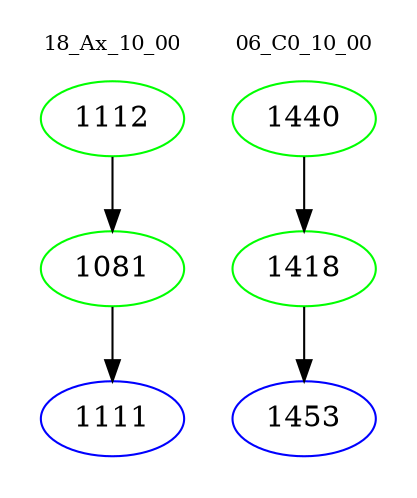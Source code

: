 digraph{
subgraph cluster_0 {
color = white
label = "18_Ax_10_00";
fontsize=10;
T0_1112 [label="1112", color="green"]
T0_1112 -> T0_1081 [color="black"]
T0_1081 [label="1081", color="green"]
T0_1081 -> T0_1111 [color="black"]
T0_1111 [label="1111", color="blue"]
}
subgraph cluster_1 {
color = white
label = "06_C0_10_00";
fontsize=10;
T1_1440 [label="1440", color="green"]
T1_1440 -> T1_1418 [color="black"]
T1_1418 [label="1418", color="green"]
T1_1418 -> T1_1453 [color="black"]
T1_1453 [label="1453", color="blue"]
}
}
